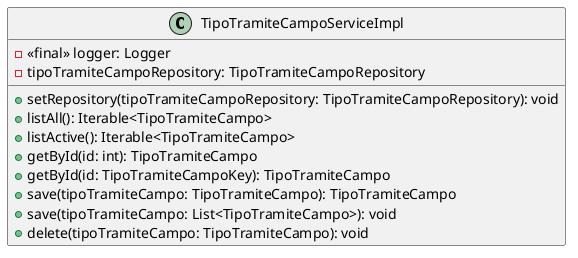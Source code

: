 @startuml TipoTramiteCampoServiceImpl

class TipoTramiteCampoServiceImpl{
 - <<final>> logger: Logger
 - tipoTramiteCampoRepository: TipoTramiteCampoRepository
 + setRepository(tipoTramiteCampoRepository: TipoTramiteCampoRepository): void
 + listAll(): Iterable<TipoTramiteCampo>
 + listActive(): Iterable<TipoTramiteCampo>
 + getById(id: int): TipoTramiteCampo
 + getById(id: TipoTramiteCampoKey): TipoTramiteCampo
 + save(tipoTramiteCampo: TipoTramiteCampo): TipoTramiteCampo
 + save(tipoTramiteCampo: List<TipoTramiteCampo>): void
 + delete(tipoTramiteCampo: TipoTramiteCampo): void
}

@enduml